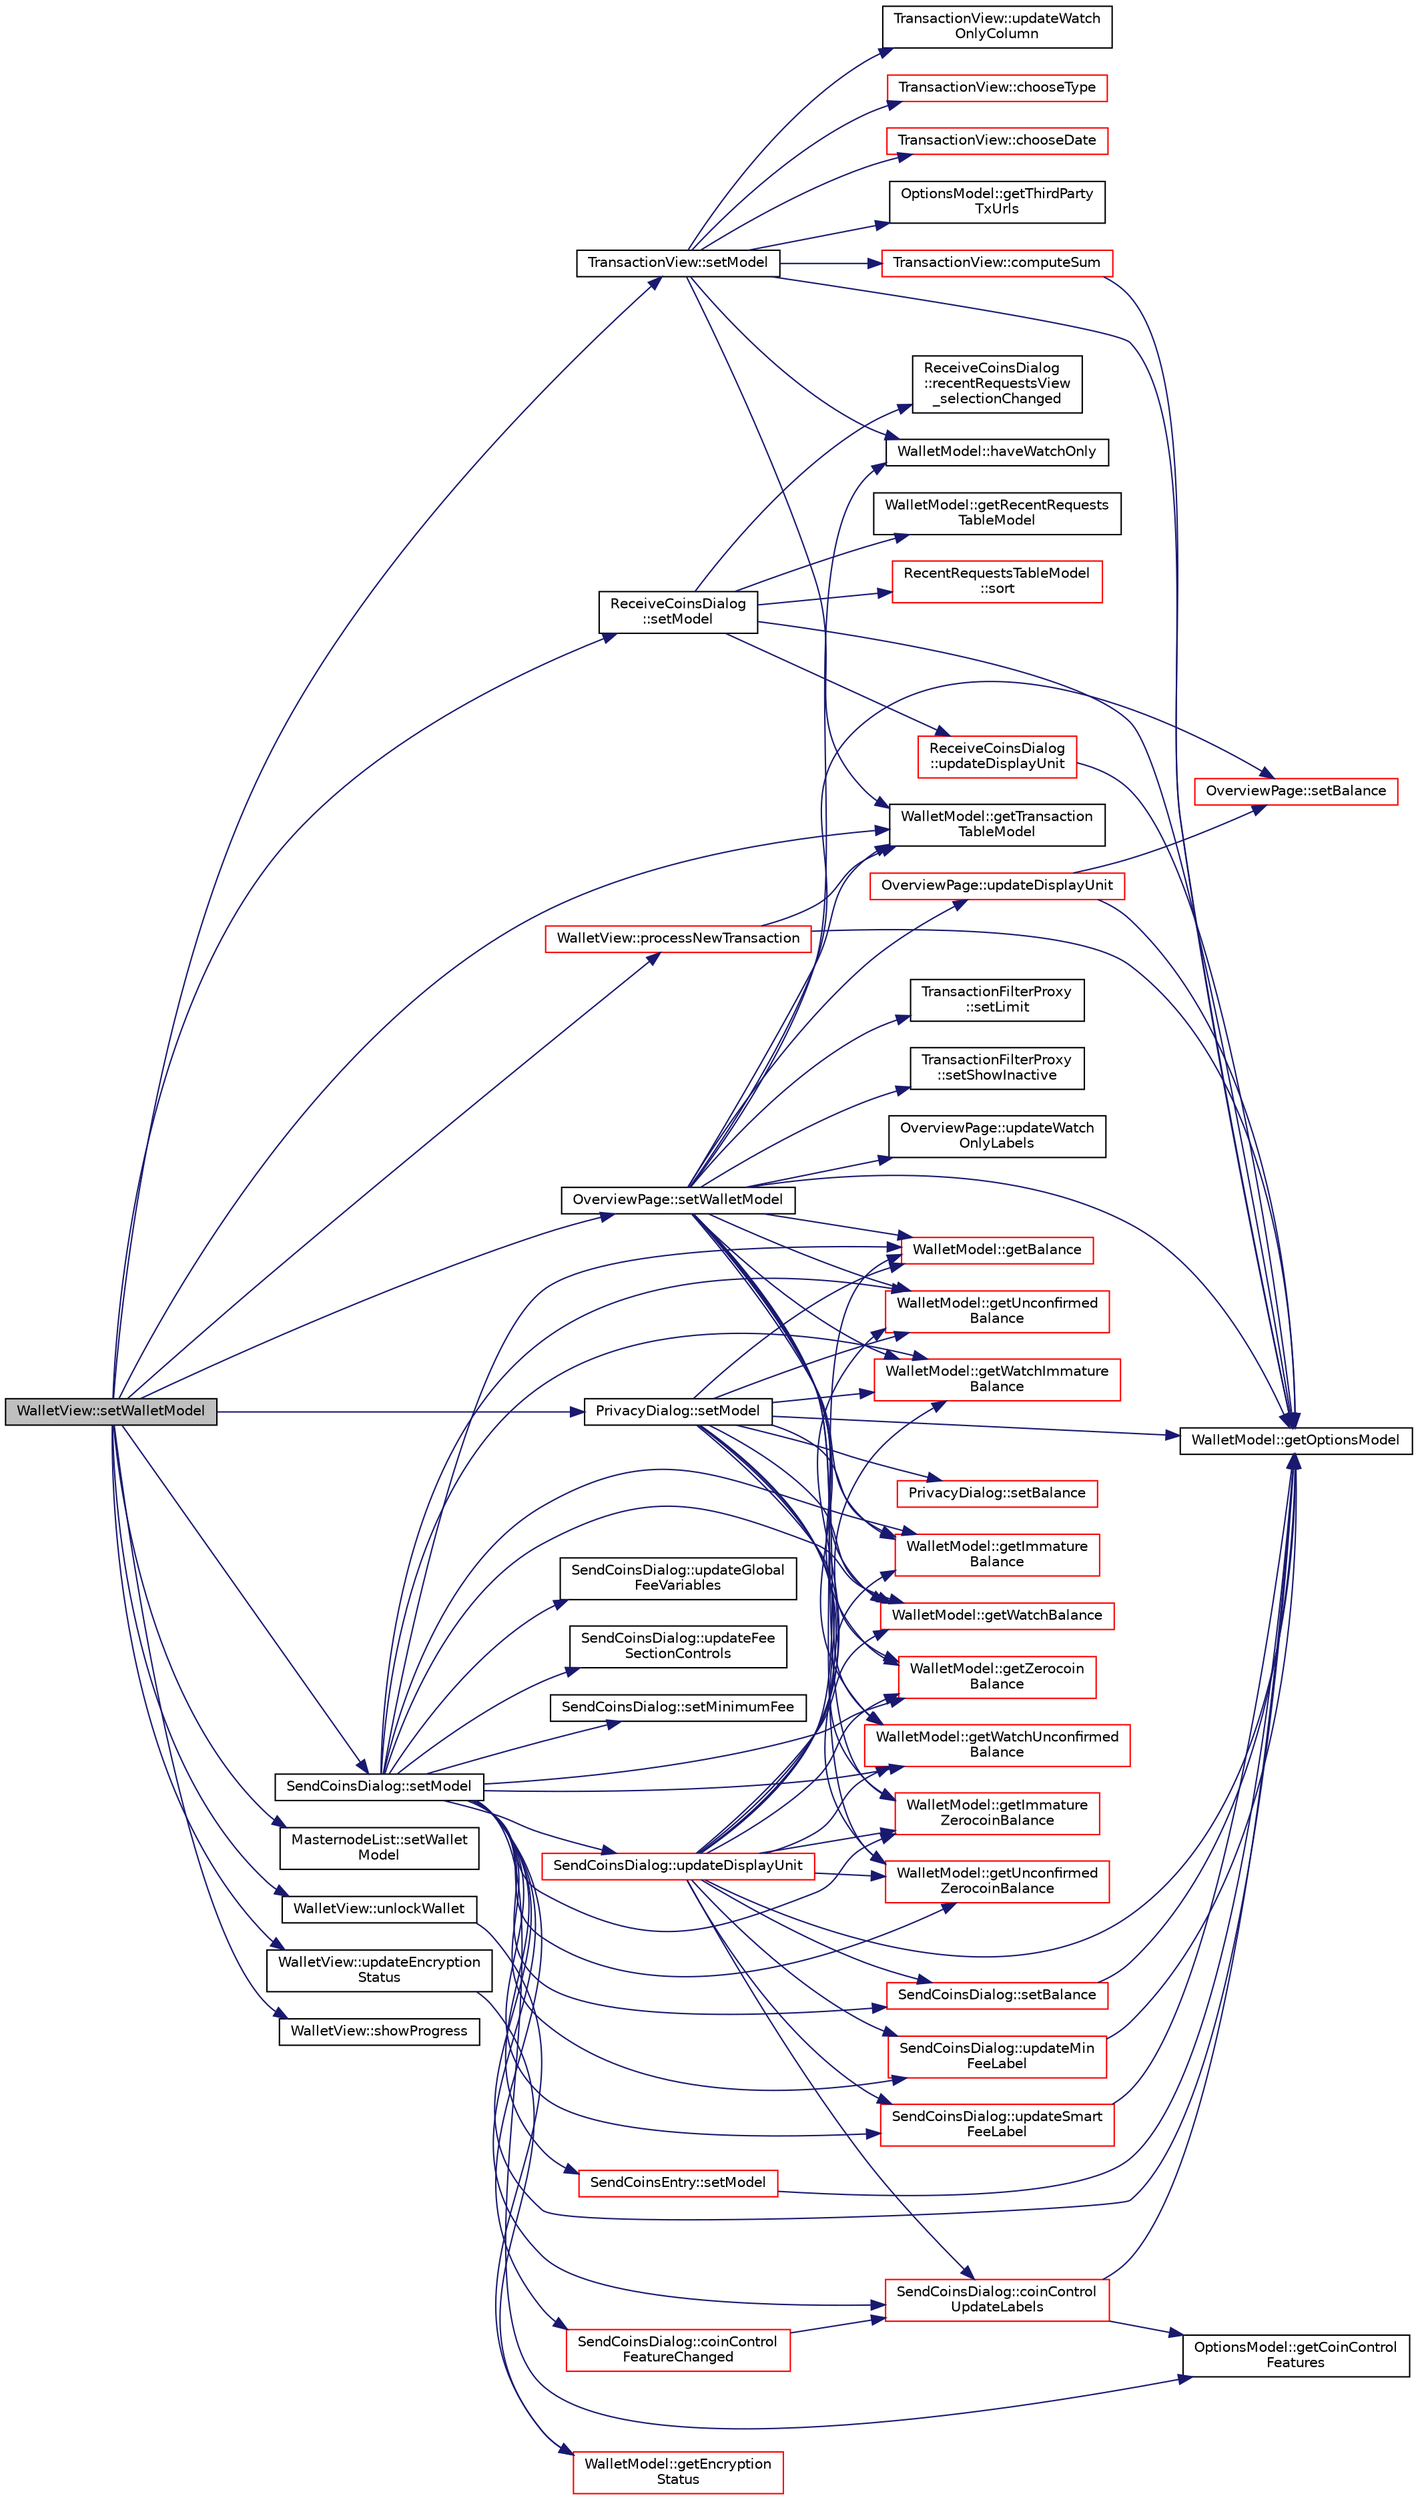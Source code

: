 digraph "WalletView::setWalletModel"
{
  edge [fontname="Helvetica",fontsize="10",labelfontname="Helvetica",labelfontsize="10"];
  node [fontname="Helvetica",fontsize="10",shape=record];
  rankdir="LR";
  Node354 [label="WalletView::setWalletModel",height=0.2,width=0.4,color="black", fillcolor="grey75", style="filled", fontcolor="black"];
  Node354 -> Node355 [color="midnightblue",fontsize="10",style="solid",fontname="Helvetica"];
  Node355 [label="TransactionView::setModel",height=0.2,width=0.4,color="black", fillcolor="white", style="filled",URL="$class_transaction_view.html#a4920c2cd57d72eb50248948fa160c83c"];
  Node355 -> Node356 [color="midnightblue",fontsize="10",style="solid",fontname="Helvetica"];
  Node356 [label="WalletModel::getTransaction\lTableModel",height=0.2,width=0.4,color="black", fillcolor="white", style="filled",URL="$class_wallet_model.html#afe9f7d149f1e8335033c69dab1dc277d"];
  Node355 -> Node357 [color="midnightblue",fontsize="10",style="solid",fontname="Helvetica"];
  Node357 [label="TransactionView::computeSum",height=0.2,width=0.4,color="red", fillcolor="white", style="filled",URL="$class_transaction_view.html#abb2ea48a61bb12a0dda9d63952adc50e",tooltip="Compute sum of all selected transactions. "];
  Node357 -> Node358 [color="midnightblue",fontsize="10",style="solid",fontname="Helvetica"];
  Node358 [label="WalletModel::getOptionsModel",height=0.2,width=0.4,color="black", fillcolor="white", style="filled",URL="$class_wallet_model.html#a96d53e56b3f8f07537ea2523f7a7d300"];
  Node355 -> Node358 [color="midnightblue",fontsize="10",style="solid",fontname="Helvetica"];
  Node355 -> Node399 [color="midnightblue",fontsize="10",style="solid",fontname="Helvetica"];
  Node399 [label="OptionsModel::getThirdParty\lTxUrls",height=0.2,width=0.4,color="black", fillcolor="white", style="filled",URL="$class_options_model.html#a6cb6057025ce07b7dbc24761ffb6b493"];
  Node355 -> Node400 [color="midnightblue",fontsize="10",style="solid",fontname="Helvetica"];
  Node400 [label="TransactionView::updateWatch\lOnlyColumn",height=0.2,width=0.4,color="black", fillcolor="white", style="filled",URL="$class_transaction_view.html#a4f0b28d3a8557d6f490f250bf74b7d5d"];
  Node355 -> Node401 [color="midnightblue",fontsize="10",style="solid",fontname="Helvetica"];
  Node401 [label="WalletModel::haveWatchOnly",height=0.2,width=0.4,color="black", fillcolor="white", style="filled",URL="$class_wallet_model.html#ab5e8e946e9ac3ddc9dc6a203e61968e2"];
  Node355 -> Node402 [color="midnightblue",fontsize="10",style="solid",fontname="Helvetica"];
  Node402 [label="TransactionView::chooseType",height=0.2,width=0.4,color="red", fillcolor="white", style="filled",URL="$class_transaction_view.html#a590f0edc4ab4d59f88d7fc494e852f80"];
  Node355 -> Node404 [color="midnightblue",fontsize="10",style="solid",fontname="Helvetica"];
  Node404 [label="TransactionView::chooseDate",height=0.2,width=0.4,color="red", fillcolor="white", style="filled",URL="$class_transaction_view.html#abd49a0777b14f7bf5a72a4d5901d033d"];
  Node354 -> Node407 [color="midnightblue",fontsize="10",style="solid",fontname="Helvetica"];
  Node407 [label="OverviewPage::setWalletModel",height=0.2,width=0.4,color="black", fillcolor="white", style="filled",URL="$class_overview_page.html#a2ed52a3a87e9c74fee38fa873c9bc71f"];
  Node407 -> Node358 [color="midnightblue",fontsize="10",style="solid",fontname="Helvetica"];
  Node407 -> Node356 [color="midnightblue",fontsize="10",style="solid",fontname="Helvetica"];
  Node407 -> Node408 [color="midnightblue",fontsize="10",style="solid",fontname="Helvetica"];
  Node408 [label="TransactionFilterProxy\l::setLimit",height=0.2,width=0.4,color="black", fillcolor="white", style="filled",URL="$class_transaction_filter_proxy.html#a3ec04a38573eb59b8f246f54658d2702",tooltip="Set maximum number of rows returned, -1 if unlimited. "];
  Node407 -> Node409 [color="midnightblue",fontsize="10",style="solid",fontname="Helvetica"];
  Node409 [label="TransactionFilterProxy\l::setShowInactive",height=0.2,width=0.4,color="black", fillcolor="white", style="filled",URL="$class_transaction_filter_proxy.html#aad1598cc4308eb08d8f617f08f62ece6",tooltip="Set whether to show conflicted transactions. "];
  Node407 -> Node410 [color="midnightblue",fontsize="10",style="solid",fontname="Helvetica"];
  Node410 [label="OverviewPage::setBalance",height=0.2,width=0.4,color="red", fillcolor="white", style="filled",URL="$class_overview_page.html#a93fac198949a3e71a92a3f67ee5753a1"];
  Node407 -> Node423 [color="midnightblue",fontsize="10",style="solid",fontname="Helvetica"];
  Node423 [label="WalletModel::getBalance",height=0.2,width=0.4,color="red", fillcolor="white", style="filled",URL="$class_wallet_model.html#a4d2cb225a19b89c64f4b5d81faf89beb"];
  Node407 -> Node433 [color="midnightblue",fontsize="10",style="solid",fontname="Helvetica"];
  Node433 [label="WalletModel::getUnconfirmed\lBalance",height=0.2,width=0.4,color="red", fillcolor="white", style="filled",URL="$class_wallet_model.html#a5028f20a33e0d17942abeea537916736"];
  Node407 -> Node435 [color="midnightblue",fontsize="10",style="solid",fontname="Helvetica"];
  Node435 [label="WalletModel::getImmature\lBalance",height=0.2,width=0.4,color="red", fillcolor="white", style="filled",URL="$class_wallet_model.html#ac5dbbc28b2c8ecd2e00fb45c6a2cb6f8"];
  Node407 -> Node439 [color="midnightblue",fontsize="10",style="solid",fontname="Helvetica"];
  Node439 [label="WalletModel::getZerocoin\lBalance",height=0.2,width=0.4,color="red", fillcolor="white", style="filled",URL="$class_wallet_model.html#a9f75dd612381206f905a74de2c5be93a"];
  Node407 -> Node443 [color="midnightblue",fontsize="10",style="solid",fontname="Helvetica"];
  Node443 [label="WalletModel::getUnconfirmed\lZerocoinBalance",height=0.2,width=0.4,color="red", fillcolor="white", style="filled",URL="$class_wallet_model.html#a33e712aa6733a7bc8bb1a62973ce980a"];
  Node407 -> Node446 [color="midnightblue",fontsize="10",style="solid",fontname="Helvetica"];
  Node446 [label="WalletModel::getImmature\lZerocoinBalance",height=0.2,width=0.4,color="red", fillcolor="white", style="filled",URL="$class_wallet_model.html#a223e93e413b0c79315e844bee6b8e25c"];
  Node407 -> Node448 [color="midnightblue",fontsize="10",style="solid",fontname="Helvetica"];
  Node448 [label="WalletModel::getWatchBalance",height=0.2,width=0.4,color="red", fillcolor="white", style="filled",URL="$class_wallet_model.html#a6d9050286d99bccb4a28a8d88f0ca5f8"];
  Node407 -> Node451 [color="midnightblue",fontsize="10",style="solid",fontname="Helvetica"];
  Node451 [label="WalletModel::getWatchUnconfirmed\lBalance",height=0.2,width=0.4,color="red", fillcolor="white", style="filled",URL="$class_wallet_model.html#a691b35afd9aff056e1398fd057691ff1"];
  Node407 -> Node453 [color="midnightblue",fontsize="10",style="solid",fontname="Helvetica"];
  Node453 [label="WalletModel::getWatchImmature\lBalance",height=0.2,width=0.4,color="red", fillcolor="white", style="filled",URL="$class_wallet_model.html#a9da743fbe881d4928eeafc48f50ef3d5"];
  Node407 -> Node456 [color="midnightblue",fontsize="10",style="solid",fontname="Helvetica"];
  Node456 [label="OverviewPage::updateDisplayUnit",height=0.2,width=0.4,color="red", fillcolor="white", style="filled",URL="$class_overview_page.html#a03f19b9afd9af4b72d9bba7b0c7cf900"];
  Node456 -> Node358 [color="midnightblue",fontsize="10",style="solid",fontname="Helvetica"];
  Node456 -> Node410 [color="midnightblue",fontsize="10",style="solid",fontname="Helvetica"];
  Node407 -> Node457 [color="midnightblue",fontsize="10",style="solid",fontname="Helvetica"];
  Node457 [label="OverviewPage::updateWatch\lOnlyLabels",height=0.2,width=0.4,color="black", fillcolor="white", style="filled",URL="$class_overview_page.html#a55febf9c3251e68a45d258a3e81625ef"];
  Node407 -> Node401 [color="midnightblue",fontsize="10",style="solid",fontname="Helvetica"];
  Node354 -> Node458 [color="midnightblue",fontsize="10",style="solid",fontname="Helvetica"];
  Node458 [label="MasternodeList::setWallet\lModel",height=0.2,width=0.4,color="black", fillcolor="white", style="filled",URL="$class_masternode_list.html#a42afb5ddc88eb11982f25b518f3477c6"];
  Node354 -> Node459 [color="midnightblue",fontsize="10",style="solid",fontname="Helvetica"];
  Node459 [label="PrivacyDialog::setModel",height=0.2,width=0.4,color="black", fillcolor="white", style="filled",URL="$class_privacy_dialog.html#a7a2e2a84934e59ff1ff88de325036472"];
  Node459 -> Node358 [color="midnightblue",fontsize="10",style="solid",fontname="Helvetica"];
  Node459 -> Node460 [color="midnightblue",fontsize="10",style="solid",fontname="Helvetica"];
  Node460 [label="PrivacyDialog::setBalance",height=0.2,width=0.4,color="red", fillcolor="white", style="filled",URL="$class_privacy_dialog.html#aa2421362d12b1cbf7dd8d6412de5c018"];
  Node459 -> Node423 [color="midnightblue",fontsize="10",style="solid",fontname="Helvetica"];
  Node459 -> Node433 [color="midnightblue",fontsize="10",style="solid",fontname="Helvetica"];
  Node459 -> Node435 [color="midnightblue",fontsize="10",style="solid",fontname="Helvetica"];
  Node459 -> Node439 [color="midnightblue",fontsize="10",style="solid",fontname="Helvetica"];
  Node459 -> Node443 [color="midnightblue",fontsize="10",style="solid",fontname="Helvetica"];
  Node459 -> Node446 [color="midnightblue",fontsize="10",style="solid",fontname="Helvetica"];
  Node459 -> Node448 [color="midnightblue",fontsize="10",style="solid",fontname="Helvetica"];
  Node459 -> Node451 [color="midnightblue",fontsize="10",style="solid",fontname="Helvetica"];
  Node459 -> Node453 [color="midnightblue",fontsize="10",style="solid",fontname="Helvetica"];
  Node354 -> Node461 [color="midnightblue",fontsize="10",style="solid",fontname="Helvetica"];
  Node461 [label="ReceiveCoinsDialog\l::setModel",height=0.2,width=0.4,color="black", fillcolor="white", style="filled",URL="$class_receive_coins_dialog.html#a856e5bbe280d792004e97e703f42c7f8"];
  Node461 -> Node358 [color="midnightblue",fontsize="10",style="solid",fontname="Helvetica"];
  Node461 -> Node462 [color="midnightblue",fontsize="10",style="solid",fontname="Helvetica"];
  Node462 [label="WalletModel::getRecentRequests\lTableModel",height=0.2,width=0.4,color="black", fillcolor="white", style="filled",URL="$class_wallet_model.html#ab13ca64220a1652d63e1e042d3be578f"];
  Node461 -> Node463 [color="midnightblue",fontsize="10",style="solid",fontname="Helvetica"];
  Node463 [label="RecentRequestsTableModel\l::sort",height=0.2,width=0.4,color="red", fillcolor="white", style="filled",URL="$class_recent_requests_table_model.html#a63ba78741b7115af25908f88d138c201"];
  Node461 -> Node465 [color="midnightblue",fontsize="10",style="solid",fontname="Helvetica"];
  Node465 [label="ReceiveCoinsDialog\l::updateDisplayUnit",height=0.2,width=0.4,color="red", fillcolor="white", style="filled",URL="$class_receive_coins_dialog.html#a19eca7743c5326eee821bb8c0af234bb"];
  Node465 -> Node358 [color="midnightblue",fontsize="10",style="solid",fontname="Helvetica"];
  Node461 -> Node466 [color="midnightblue",fontsize="10",style="solid",fontname="Helvetica"];
  Node466 [label="ReceiveCoinsDialog\l::recentRequestsView\l_selectionChanged",height=0.2,width=0.4,color="black", fillcolor="white", style="filled",URL="$class_receive_coins_dialog.html#a7f6250ef737d2700d392612813f1d03c"];
  Node354 -> Node467 [color="midnightblue",fontsize="10",style="solid",fontname="Helvetica"];
  Node467 [label="SendCoinsDialog::setModel",height=0.2,width=0.4,color="black", fillcolor="white", style="filled",URL="$class_send_coins_dialog.html#a73a6c1b1850a334ee652ac167713a2aa"];
  Node467 -> Node358 [color="midnightblue",fontsize="10",style="solid",fontname="Helvetica"];
  Node467 -> Node468 [color="midnightblue",fontsize="10",style="solid",fontname="Helvetica"];
  Node468 [label="SendCoinsEntry::setModel",height=0.2,width=0.4,color="red", fillcolor="white", style="filled",URL="$class_send_coins_entry.html#a831f8f9a63acd77b7d66d5393e12310b"];
  Node468 -> Node358 [color="midnightblue",fontsize="10",style="solid",fontname="Helvetica"];
  Node467 -> Node471 [color="midnightblue",fontsize="10",style="solid",fontname="Helvetica"];
  Node471 [label="SendCoinsDialog::setBalance",height=0.2,width=0.4,color="red", fillcolor="white", style="filled",URL="$class_send_coins_dialog.html#a5f778ec12cec433369144077d660a53d"];
  Node471 -> Node358 [color="midnightblue",fontsize="10",style="solid",fontname="Helvetica"];
  Node467 -> Node423 [color="midnightblue",fontsize="10",style="solid",fontname="Helvetica"];
  Node467 -> Node433 [color="midnightblue",fontsize="10",style="solid",fontname="Helvetica"];
  Node467 -> Node435 [color="midnightblue",fontsize="10",style="solid",fontname="Helvetica"];
  Node467 -> Node439 [color="midnightblue",fontsize="10",style="solid",fontname="Helvetica"];
  Node467 -> Node443 [color="midnightblue",fontsize="10",style="solid",fontname="Helvetica"];
  Node467 -> Node446 [color="midnightblue",fontsize="10",style="solid",fontname="Helvetica"];
  Node467 -> Node448 [color="midnightblue",fontsize="10",style="solid",fontname="Helvetica"];
  Node467 -> Node451 [color="midnightblue",fontsize="10",style="solid",fontname="Helvetica"];
  Node467 -> Node453 [color="midnightblue",fontsize="10",style="solid",fontname="Helvetica"];
  Node467 -> Node472 [color="midnightblue",fontsize="10",style="solid",fontname="Helvetica"];
  Node472 [label="SendCoinsDialog::updateDisplayUnit",height=0.2,width=0.4,color="red", fillcolor="white", style="filled",URL="$class_send_coins_dialog.html#a74815ad8502b126200b6fd2e59e9f042"];
  Node472 -> Node471 [color="midnightblue",fontsize="10",style="solid",fontname="Helvetica"];
  Node472 -> Node423 [color="midnightblue",fontsize="10",style="solid",fontname="Helvetica"];
  Node472 -> Node433 [color="midnightblue",fontsize="10",style="solid",fontname="Helvetica"];
  Node472 -> Node435 [color="midnightblue",fontsize="10",style="solid",fontname="Helvetica"];
  Node472 -> Node439 [color="midnightblue",fontsize="10",style="solid",fontname="Helvetica"];
  Node472 -> Node443 [color="midnightblue",fontsize="10",style="solid",fontname="Helvetica"];
  Node472 -> Node446 [color="midnightblue",fontsize="10",style="solid",fontname="Helvetica"];
  Node472 -> Node448 [color="midnightblue",fontsize="10",style="solid",fontname="Helvetica"];
  Node472 -> Node451 [color="midnightblue",fontsize="10",style="solid",fontname="Helvetica"];
  Node472 -> Node453 [color="midnightblue",fontsize="10",style="solid",fontname="Helvetica"];
  Node472 -> Node473 [color="midnightblue",fontsize="10",style="solid",fontname="Helvetica"];
  Node473 [label="SendCoinsDialog::coinControl\lUpdateLabels",height=0.2,width=0.4,color="red", fillcolor="white", style="filled",URL="$class_send_coins_dialog.html#ae4f429aabcaf309aa314b90049be2a74"];
  Node473 -> Node358 [color="midnightblue",fontsize="10",style="solid",fontname="Helvetica"];
  Node473 -> Node474 [color="midnightblue",fontsize="10",style="solid",fontname="Helvetica"];
  Node474 [label="OptionsModel::getCoinControl\lFeatures",height=0.2,width=0.4,color="black", fillcolor="white", style="filled",URL="$class_options_model.html#ace6c871068f613aee277e37bfdc988c0"];
  Node472 -> Node358 [color="midnightblue",fontsize="10",style="solid",fontname="Helvetica"];
  Node472 -> Node524 [color="midnightblue",fontsize="10",style="solid",fontname="Helvetica"];
  Node524 [label="SendCoinsDialog::updateMin\lFeeLabel",height=0.2,width=0.4,color="red", fillcolor="white", style="filled",URL="$class_send_coins_dialog.html#a2fb31c54501a1599d0d192bfcf78d70b"];
  Node524 -> Node358 [color="midnightblue",fontsize="10",style="solid",fontname="Helvetica"];
  Node472 -> Node525 [color="midnightblue",fontsize="10",style="solid",fontname="Helvetica"];
  Node525 [label="SendCoinsDialog::updateSmart\lFeeLabel",height=0.2,width=0.4,color="red", fillcolor="white", style="filled",URL="$class_send_coins_dialog.html#ac42a9db733fbb2e06882660400c49517"];
  Node525 -> Node358 [color="midnightblue",fontsize="10",style="solid",fontname="Helvetica"];
  Node467 -> Node473 [color="midnightblue",fontsize="10",style="solid",fontname="Helvetica"];
  Node467 -> Node527 [color="midnightblue",fontsize="10",style="solid",fontname="Helvetica"];
  Node527 [label="SendCoinsDialog::coinControl\lFeatureChanged",height=0.2,width=0.4,color="red", fillcolor="white", style="filled",URL="$class_send_coins_dialog.html#af13ddd00abec4f060632d887b5e838a3"];
  Node527 -> Node473 [color="midnightblue",fontsize="10",style="solid",fontname="Helvetica"];
  Node467 -> Node474 [color="midnightblue",fontsize="10",style="solid",fontname="Helvetica"];
  Node467 -> Node525 [color="midnightblue",fontsize="10",style="solid",fontname="Helvetica"];
  Node467 -> Node529 [color="midnightblue",fontsize="10",style="solid",fontname="Helvetica"];
  Node529 [label="SendCoinsDialog::updateGlobal\lFeeVariables",height=0.2,width=0.4,color="black", fillcolor="white", style="filled",URL="$class_send_coins_dialog.html#a0bc50c6702e31fc58f7c71333bb9dbb8"];
  Node467 -> Node530 [color="midnightblue",fontsize="10",style="solid",fontname="Helvetica"];
  Node530 [label="SendCoinsDialog::updateFee\lSectionControls",height=0.2,width=0.4,color="black", fillcolor="white", style="filled",URL="$class_send_coins_dialog.html#a3c5662326f72819935660645e5d41a6c"];
  Node467 -> Node531 [color="midnightblue",fontsize="10",style="solid",fontname="Helvetica"];
  Node531 [label="SendCoinsDialog::setMinimumFee",height=0.2,width=0.4,color="black", fillcolor="white", style="filled",URL="$class_send_coins_dialog.html#a72cce0022e59fa024afeb8cc9efa793a"];
  Node467 -> Node524 [color="midnightblue",fontsize="10",style="solid",fontname="Helvetica"];
  Node354 -> Node532 [color="midnightblue",fontsize="10",style="solid",fontname="Helvetica"];
  Node532 [label="WalletView::updateEncryption\lStatus",height=0.2,width=0.4,color="black", fillcolor="white", style="filled",URL="$class_wallet_view.html#ad348f2ed9f843ef9125ca416307c7412",tooltip="Re-emit encryption status signal. "];
  Node532 -> Node533 [color="midnightblue",fontsize="10",style="solid",fontname="Helvetica"];
  Node533 [label="WalletModel::getEncryption\lStatus",height=0.2,width=0.4,color="red", fillcolor="white", style="filled",URL="$class_wallet_model.html#aa89632d2019414f2ab85674cd4d01398"];
  Node354 -> Node356 [color="midnightblue",fontsize="10",style="solid",fontname="Helvetica"];
  Node354 -> Node535 [color="midnightblue",fontsize="10",style="solid",fontname="Helvetica"];
  Node535 [label="WalletView::processNewTransaction",height=0.2,width=0.4,color="red", fillcolor="white", style="filled",URL="$class_wallet_view.html#addde7d2260658ee06f47f9c095a8cb2a",tooltip="Show incoming transaction notification for new transactions. "];
  Node535 -> Node356 [color="midnightblue",fontsize="10",style="solid",fontname="Helvetica"];
  Node535 -> Node358 [color="midnightblue",fontsize="10",style="solid",fontname="Helvetica"];
  Node354 -> Node556 [color="midnightblue",fontsize="10",style="solid",fontname="Helvetica"];
  Node556 [label="WalletView::unlockWallet",height=0.2,width=0.4,color="black", fillcolor="white", style="filled",URL="$class_wallet_view.html#ac258d549f0e55ad4f84b9d21848faf02",tooltip="Ask for passphrase to unlock wallet temporarily. "];
  Node556 -> Node533 [color="midnightblue",fontsize="10",style="solid",fontname="Helvetica"];
  Node354 -> Node557 [color="midnightblue",fontsize="10",style="solid",fontname="Helvetica"];
  Node557 [label="WalletView::showProgress",height=0.2,width=0.4,color="black", fillcolor="white", style="filled",URL="$class_wallet_view.html#a8a1f4b689abc0f1073c547ec1f871a26",tooltip="Show progress dialog e.g. "];
}
